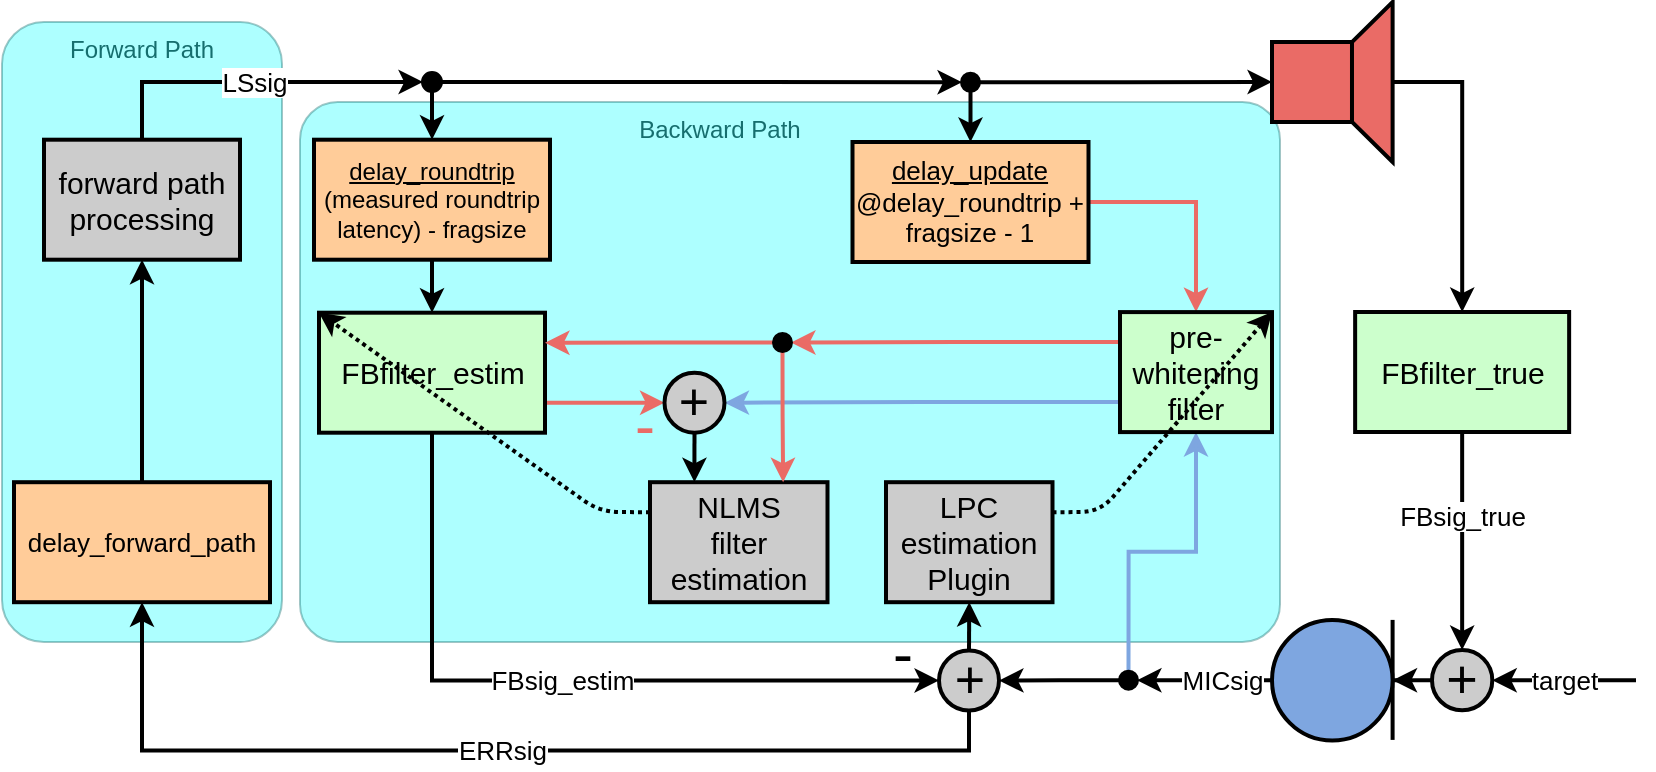 <mxfile version="15.8.8" type="device"><diagram id="sq1mpCia1lInZMhG8MAv" name="Page-1"><mxGraphModel dx="1422" dy="-125" grid="1" gridSize="10" guides="1" tooltips="1" connect="1" arrows="1" fold="1" page="1" pageScale="1" pageWidth="827" pageHeight="400" background="none" math="0" shadow="0"><root><mxCell id="0"/><mxCell id="1" parent="0"/><mxCell id="KjUUBxty3ggBGp746oZb-2" value="Forward Path" style="rounded=1;whiteSpace=wrap;html=1;shadow=0;glass=0;sketch=0;fontColor=#166E6E;strokeColor=#166E6E;fillColor=#33FFFF;gradientColor=none;gradientDirection=radial;opacity=40;verticalAlign=top;align=center;" parent="1" vertex="1"><mxGeometry x="1" y="820" width="140" height="310" as="geometry"/></mxCell><mxCell id="KjUUBxty3ggBGp746oZb-1" value="Backward Path&amp;nbsp; &amp;nbsp; &amp;nbsp; &amp;nbsp; &amp;nbsp; &amp;nbsp; &amp;nbsp; &amp;nbsp; &amp;nbsp; &amp;nbsp; &amp;nbsp;" style="rounded=1;whiteSpace=wrap;html=1;shadow=0;glass=0;sketch=0;fontColor=#166E6E;strokeColor=#166E6E;fillColor=#33FFFF;gradientColor=none;gradientDirection=radial;opacity=40;arcSize=7;verticalAlign=top;" parent="1" vertex="1"><mxGeometry x="150" y="860" width="490" height="270" as="geometry"/></mxCell><mxCell id="qiVgmrHx74W-ODfdZWQc-80" value="" style="group;" parent="1" vertex="1" connectable="0"><mxGeometry x="636" y="810.005" width="60.305" height="80" as="geometry"/></mxCell><mxCell id="qiVgmrHx74W-ODfdZWQc-81" value="" style="rounded=0;whiteSpace=wrap;html=1;strokeWidth=2;fillColor=#EA6B66;" parent="qiVgmrHx74W-ODfdZWQc-80" vertex="1"><mxGeometry y="19.995" width="40" height="40" as="geometry"/></mxCell><mxCell id="qiVgmrHx74W-ODfdZWQc-82" value="" style="shape=trapezoid;perimeter=trapezoidPerimeter;whiteSpace=wrap;html=1;fixedSize=1;rotation=-90;strokeWidth=2;fillColor=#EA6B66;" parent="qiVgmrHx74W-ODfdZWQc-80" vertex="1"><mxGeometry x="10.15" y="29.845" width="80" height="20.31" as="geometry"/></mxCell><mxCell id="qiVgmrHx74W-ODfdZWQc-83" value="" style="group" parent="1" vertex="1" connectable="0"><mxGeometry x="636" y="1118.95" width="60.3" height="60.3" as="geometry"/></mxCell><mxCell id="qiVgmrHx74W-ODfdZWQc-84" value="" style="endArrow=none;html=1;strokeWidth=2;" parent="qiVgmrHx74W-ODfdZWQc-83" edge="1"><mxGeometry width="50" height="50" relative="1" as="geometry"><mxPoint x="60.3" y="60" as="sourcePoint"/><mxPoint x="60.3" as="targetPoint"/></mxGeometry></mxCell><mxCell id="qiVgmrHx74W-ODfdZWQc-85" value="" style="ellipse;whiteSpace=wrap;html=1;aspect=fixed;strokeWidth=2;fillColor=#7EA6E0;" parent="qiVgmrHx74W-ODfdZWQc-83" vertex="1"><mxGeometry width="60.3" height="60.3" as="geometry"/></mxCell><mxCell id="qiVgmrHx74W-ODfdZWQc-86" value="" style="edgeStyle=orthogonalEdgeStyle;rounded=0;orthogonalLoop=1;jettySize=auto;html=1;entryX=1;entryY=0.5;entryDx=0;entryDy=0;strokeWidth=2;" parent="1" source="qiVgmrHx74W-ODfdZWQc-88" target="qiVgmrHx74W-ODfdZWQc-85" edge="1"><mxGeometry x="-0.455" relative="1" as="geometry"><mxPoint as="offset"/></mxGeometry></mxCell><mxCell id="qiVgmrHx74W-ODfdZWQc-87" value="&lt;font style=&quot;font-size: 13px&quot;&gt;target&lt;/font&gt;" style="edgeStyle=orthogonalEdgeStyle;rounded=0;orthogonalLoop=1;jettySize=auto;html=1;strokeWidth=2;startArrow=classic;startFill=1;endArrow=none;endFill=0;" parent="1" source="qiVgmrHx74W-ODfdZWQc-88" edge="1"><mxGeometry relative="1" as="geometry"><mxPoint x="818" y="1149" as="targetPoint"/><Array as="points"><mxPoint x="818" y="1149"/><mxPoint x="818" y="1149"/></Array></mxGeometry></mxCell><mxCell id="qiVgmrHx74W-ODfdZWQc-88" value="&lt;font style=&quot;font-size: 27px&quot;&gt;+&lt;/font&gt;" style="ellipse;whiteSpace=wrap;html=1;aspect=fixed;strokeWidth=2;fillColor=#CCCCCC;" parent="1" vertex="1"><mxGeometry x="716" y="1134.02" width="30.15" height="30.15" as="geometry"/></mxCell><mxCell id="qiVgmrHx74W-ODfdZWQc-89" style="edgeStyle=orthogonalEdgeStyle;rounded=0;orthogonalLoop=1;jettySize=auto;html=1;startArrow=none;startFill=0;endArrow=classic;endFill=1;strokeWidth=2;" parent="1" source="qiVgmrHx74W-ODfdZWQc-90" target="qiVgmrHx74W-ODfdZWQc-88" edge="1"><mxGeometry relative="1" as="geometry"/></mxCell><mxCell id="BnSStKqH2eWo8tIQF2qH-1" value="FBsig_true" style="edgeLabel;html=1;align=center;verticalAlign=middle;resizable=0;points=[];fontSize=13;" vertex="1" connectable="0" parent="qiVgmrHx74W-ODfdZWQc-89"><mxGeometry x="-0.227" relative="1" as="geometry"><mxPoint as="offset"/></mxGeometry></mxCell><mxCell id="qiVgmrHx74W-ODfdZWQc-90" value="&lt;span style=&quot;font-size: 15px&quot;&gt;FBfilter_true&lt;/span&gt;" style="rounded=0;whiteSpace=wrap;html=1;strokeColor=#000000;strokeWidth=2;fillColor=#CCFFCC;" parent="1" vertex="1"><mxGeometry x="677.57" y="965" width="107" height="60" as="geometry"/></mxCell><mxCell id="qiVgmrHx74W-ODfdZWQc-91" style="edgeStyle=orthogonalEdgeStyle;rounded=0;orthogonalLoop=1;jettySize=auto;html=1;startArrow=none;startFill=0;endArrow=classic;endFill=1;strokeWidth=2;exitX=0.5;exitY=1;exitDx=0;exitDy=0;" parent="1" source="qiVgmrHx74W-ODfdZWQc-82" target="qiVgmrHx74W-ODfdZWQc-90" edge="1"><mxGeometry relative="1" as="geometry"/></mxCell><mxCell id="qiVgmrHx74W-ODfdZWQc-92" value="&lt;font style=&quot;font-size: 13px&quot;&gt;ERRsig&lt;/font&gt;" style="edgeStyle=orthogonalEdgeStyle;rounded=0;orthogonalLoop=1;jettySize=auto;html=1;exitX=0.5;exitY=1;exitDx=0;exitDy=0;entryX=0.5;entryY=1;entryDx=0;entryDy=0;startArrow=none;startFill=0;endArrow=classic;endFill=1;strokeWidth=2;" parent="1" source="qiVgmrHx74W-ODfdZWQc-94" target="qiVgmrHx74W-ODfdZWQc-96" edge="1"><mxGeometry relative="1" as="geometry"/></mxCell><mxCell id="qiVgmrHx74W-ODfdZWQc-93" style="edgeStyle=orthogonalEdgeStyle;rounded=0;orthogonalLoop=1;jettySize=auto;html=1;exitX=0.5;exitY=0;exitDx=0;exitDy=0;entryX=0.5;entryY=1;entryDx=0;entryDy=0;startArrow=none;startFill=0;endArrow=classic;endFill=1;strokeWidth=2;" parent="1" source="qiVgmrHx74W-ODfdZWQc-94" target="qiVgmrHx74W-ODfdZWQc-123" edge="1"><mxGeometry relative="1" as="geometry"><Array as="points"/></mxGeometry></mxCell><mxCell id="qiVgmrHx74W-ODfdZWQc-94" value="&lt;font style=&quot;font-size: 26px&quot;&gt;+&lt;/font&gt;" style="ellipse;whiteSpace=wrap;html=1;aspect=fixed;strokeColor=#000000;strokeWidth=2;fillColor=#CCCCCC;" parent="1" vertex="1"><mxGeometry x="469.5" y="1134.27" width="30" height="30" as="geometry"/></mxCell><mxCell id="qiVgmrHx74W-ODfdZWQc-95" style="edgeStyle=orthogonalEdgeStyle;rounded=0;orthogonalLoop=1;jettySize=auto;html=1;entryX=0.5;entryY=1;entryDx=0;entryDy=0;startArrow=none;startFill=0;endArrow=classic;endFill=1;strokeWidth=2;" parent="1" source="qiVgmrHx74W-ODfdZWQc-96" target="qiVgmrHx74W-ODfdZWQc-98" edge="1"><mxGeometry relative="1" as="geometry"/></mxCell><mxCell id="qiVgmrHx74W-ODfdZWQc-96" value="&lt;font style=&quot;font-size: 13px&quot;&gt;delay_forward_path&lt;/font&gt;" style="rounded=0;whiteSpace=wrap;html=1;strokeColor=#000000;strokeWidth=2;fillColor=#FFCC99;" parent="1" vertex="1"><mxGeometry x="7" y="1050.1" width="128" height="60" as="geometry"/></mxCell><mxCell id="qiVgmrHx74W-ODfdZWQc-97" value="&lt;font style=&quot;font-size: 13px&quot;&gt;LSsig&lt;/font&gt;" style="edgeStyle=orthogonalEdgeStyle;rounded=0;orthogonalLoop=1;jettySize=auto;html=1;exitX=0.5;exitY=0;exitDx=0;exitDy=0;entryX=0;entryY=0.5;entryDx=0;entryDy=0;startArrow=none;startFill=0;endArrow=classic;endFill=1;strokeWidth=2;" parent="1" source="qiVgmrHx74W-ODfdZWQc-98" target="qiVgmrHx74W-ODfdZWQc-112" edge="1"><mxGeometry relative="1" as="geometry"><Array as="points"><mxPoint x="71" y="850"/></Array></mxGeometry></mxCell><mxCell id="qiVgmrHx74W-ODfdZWQc-98" value="&lt;font style=&quot;font-size: 15px&quot;&gt;forward path&lt;br&gt;processing&lt;/font&gt;" style="rounded=0;whiteSpace=wrap;html=1;strokeColor=#000000;strokeWidth=2;fillColor=#CCCCCC;" parent="1" vertex="1"><mxGeometry x="22" y="878.85" width="98" height="60" as="geometry"/></mxCell><mxCell id="qiVgmrHx74W-ODfdZWQc-99" style="edgeStyle=orthogonalEdgeStyle;rounded=0;orthogonalLoop=1;jettySize=auto;html=1;exitX=1;exitY=0.5;exitDx=0;exitDy=0;entryX=0.5;entryY=0;entryDx=0;entryDy=0;startArrow=none;startFill=0;endArrow=classic;endFill=1;strokeColor=#EA6B66;strokeWidth=2;" parent="1" source="qiVgmrHx74W-ODfdZWQc-100" target="qiVgmrHx74W-ODfdZWQc-126" edge="1"><mxGeometry relative="1" as="geometry"/></mxCell><mxCell id="qiVgmrHx74W-ODfdZWQc-100" value="&lt;font style=&quot;font-size: 13px&quot;&gt;&lt;u&gt;delay_update&lt;br&gt;&lt;/u&gt;@delay_roundtrip + fragsize - 1&lt;br&gt;&lt;/font&gt;" style="rounded=0;whiteSpace=wrap;html=1;strokeColor=#000000;strokeWidth=2;fillColor=#FFCC99;" parent="1" vertex="1"><mxGeometry x="426.25" y="880" width="118" height="60" as="geometry"/></mxCell><mxCell id="qiVgmrHx74W-ODfdZWQc-101" value="&lt;font style=&quot;font-size: 15px&quot;&gt;NLMS &lt;br&gt;filter estimation&lt;/font&gt;" style="rounded=0;whiteSpace=wrap;html=1;strokeColor=#000000;strokeWidth=2;fillColor=#CCCCCC;" parent="1" vertex="1"><mxGeometry x="325" y="1050.1" width="88.75" height="60" as="geometry"/></mxCell><mxCell id="qiVgmrHx74W-ODfdZWQc-102" style="edgeStyle=orthogonalEdgeStyle;rounded=0;orthogonalLoop=1;jettySize=auto;html=1;entryX=0.5;entryY=0;entryDx=0;entryDy=0;startArrow=none;startFill=0;endArrow=classic;endFill=1;strokeWidth=2;" parent="1" source="qiVgmrHx74W-ODfdZWQc-103" target="qiVgmrHx74W-ODfdZWQc-109" edge="1"><mxGeometry relative="1" as="geometry"/></mxCell><mxCell id="qiVgmrHx74W-ODfdZWQc-103" value="&lt;u&gt;delay_roundtrip&lt;/u&gt;&lt;br&gt;(measured roundtrip latency) - fragsize" style="rounded=0;whiteSpace=wrap;html=1;strokeColor=#000000;strokeWidth=2;fillColor=#FFCC99;" parent="1" vertex="1"><mxGeometry x="157" y="878.85" width="118" height="60" as="geometry"/></mxCell><mxCell id="qiVgmrHx74W-ODfdZWQc-104" value="&lt;font style=&quot;font-size: 13px&quot;&gt;FBsig_estim&lt;/font&gt;" style="edgeStyle=orthogonalEdgeStyle;rounded=0;orthogonalLoop=1;jettySize=auto;html=1;entryX=0;entryY=0.5;entryDx=0;entryDy=0;startArrow=none;startFill=0;endArrow=classic;endFill=1;strokeWidth=2;exitX=0.5;exitY=1;exitDx=0;exitDy=0;" parent="1" source="qiVgmrHx74W-ODfdZWQc-109" target="qiVgmrHx74W-ODfdZWQc-94" edge="1"><mxGeometry relative="1" as="geometry"/></mxCell><mxCell id="qiVgmrHx74W-ODfdZWQc-105" value="&lt;font style=&quot;font-size: 30px&quot;&gt;-&lt;/font&gt;" style="edgeLabel;html=1;align=center;verticalAlign=middle;resizable=0;points=[];labelBackgroundColor=none;" parent="qiVgmrHx74W-ODfdZWQc-104" vertex="1" connectable="0"><mxGeometry x="0.928" y="2" relative="1" as="geometry"><mxPoint x="-5" y="-13" as="offset"/></mxGeometry></mxCell><mxCell id="qiVgmrHx74W-ODfdZWQc-106" style="edgeStyle=orthogonalEdgeStyle;rounded=0;orthogonalLoop=1;jettySize=auto;html=1;exitX=1;exitY=0.75;exitDx=0;exitDy=0;entryX=0;entryY=0.5;entryDx=0;entryDy=0;startArrow=none;startFill=0;endArrow=classic;endFill=1;strokeWidth=2;strokeColor=#EA6B66;" parent="1" source="qiVgmrHx74W-ODfdZWQc-109" target="qiVgmrHx74W-ODfdZWQc-132" edge="1"><mxGeometry relative="1" as="geometry"><mxPoint x="382.0" y="1025.35" as="targetPoint"/></mxGeometry></mxCell><mxCell id="qiVgmrHx74W-ODfdZWQc-107" value="&lt;span style=&quot;color: rgba(0 , 0 , 0 , 0) ; font-family: monospace ; font-size: 0px ; background-color: rgb(248 , 249 , 250)&quot;&gt;%3CmxGraphModel%3E%3Croot%3E%3CmxCell%20id%3D%220%22%2F%3E%3CmxCell%20id%3D%221%22%20parent%3D%220%22%2F%3E%3CmxCell%20id%3D%222%22%20value%3D%22%26lt%3Bfont%20style%3D%26quot%3Bfont-size%3A%2026px%26quot%3B%26gt%3B%2B%26lt%3B%2Ffont%26gt%3B%22%20style%3D%22ellipse%3BwhiteSpace%3Dwrap%3Bhtml%3D1%3Baspect%3Dfixed%3BstrokeColor%3D%23000000%3BstrokeWidth%3D2%3BfillColor%3D%23CCCCCC%3B%22%20vertex%3D%221%22%20parent%3D%221%22%3E%3CmxGeometry%20x%3D%22300%22%20y%3D%221134.02%22%20width%3D%2230%22%20height%3D%2230%22%20as%3D%22geometry%22%2F%3E%3C%2FmxCell%3E%3C%2Froot%3E%3C%2FmxGraphModel%3E-&lt;/span&gt;" style="edgeLabel;html=1;align=center;verticalAlign=middle;resizable=0;points=[];" parent="qiVgmrHx74W-ODfdZWQc-106" vertex="1" connectable="0"><mxGeometry x="0.887" y="1" relative="1" as="geometry"><mxPoint as="offset"/></mxGeometry></mxCell><mxCell id="qiVgmrHx74W-ODfdZWQc-108" value="&lt;font style=&quot;font-size: 30px&quot; color=&quot;#ea6b66&quot;&gt;-&lt;/font&gt;" style="edgeLabel;html=1;align=center;verticalAlign=middle;resizable=0;points=[];labelBackgroundColor=none;" parent="qiVgmrHx74W-ODfdZWQc-106" vertex="1" connectable="0"><mxGeometry x="0.917" y="-1" relative="1" as="geometry"><mxPoint x="-8" y="9" as="offset"/></mxGeometry></mxCell><mxCell id="qiVgmrHx74W-ODfdZWQc-109" value="&lt;font style=&quot;font-size: 15px&quot;&gt;FBfilter_estim&lt;/font&gt;" style="rounded=0;whiteSpace=wrap;html=1;strokeColor=#000000;strokeWidth=2;fillColor=#CCFFCC;" parent="1" vertex="1"><mxGeometry x="159.5" y="965.35" width="113" height="60" as="geometry"/></mxCell><mxCell id="qiVgmrHx74W-ODfdZWQc-110" style="edgeStyle=orthogonalEdgeStyle;rounded=0;orthogonalLoop=1;jettySize=auto;html=1;exitX=0.5;exitY=1;exitDx=0;exitDy=0;entryX=0.5;entryY=0;entryDx=0;entryDy=0;startArrow=none;startFill=0;endArrow=classic;endFill=1;strokeWidth=2;" parent="1" source="qiVgmrHx74W-ODfdZWQc-112" target="qiVgmrHx74W-ODfdZWQc-103" edge="1"><mxGeometry relative="1" as="geometry"/></mxCell><mxCell id="qiVgmrHx74W-ODfdZWQc-111" style="edgeStyle=orthogonalEdgeStyle;rounded=0;orthogonalLoop=1;jettySize=auto;html=1;exitX=1;exitY=0.5;exitDx=0;exitDy=0;entryX=0;entryY=0.5;entryDx=0;entryDy=0;startArrow=none;startFill=0;endArrow=classic;endFill=1;strokeWidth=2;" parent="1" source="qiVgmrHx74W-ODfdZWQc-112" target="qiVgmrHx74W-ODfdZWQc-115" edge="1"><mxGeometry relative="1" as="geometry"/></mxCell><mxCell id="qiVgmrHx74W-ODfdZWQc-112" value="" style="ellipse;whiteSpace=wrap;html=1;aspect=fixed;labelBackgroundColor=none;strokeColor=#000000;strokeWidth=2;fillColor=#000000;" parent="1" vertex="1"><mxGeometry x="211.5" y="845.51" width="9" height="9" as="geometry"/></mxCell><mxCell id="qiVgmrHx74W-ODfdZWQc-113" style="edgeStyle=orthogonalEdgeStyle;rounded=0;orthogonalLoop=1;jettySize=auto;html=1;exitX=0.5;exitY=1;exitDx=0;exitDy=0;entryX=0.5;entryY=0;entryDx=0;entryDy=0;startArrow=none;startFill=0;endArrow=classic;endFill=1;strokeWidth=2;" parent="1" source="qiVgmrHx74W-ODfdZWQc-115" target="qiVgmrHx74W-ODfdZWQc-100" edge="1"><mxGeometry relative="1" as="geometry"/></mxCell><mxCell id="qiVgmrHx74W-ODfdZWQc-114" value="" style="edgeStyle=orthogonalEdgeStyle;rounded=0;orthogonalLoop=1;jettySize=auto;html=1;exitX=1;exitY=0.5;exitDx=0;exitDy=0;entryX=0;entryY=0.5;entryDx=0;entryDy=0;startArrow=none;startFill=0;endArrow=classic;endFill=1;strokeWidth=2;" parent="1" source="qiVgmrHx74W-ODfdZWQc-115" target="qiVgmrHx74W-ODfdZWQc-81" edge="1"><mxGeometry x="-0.174" y="-10" relative="1" as="geometry"><mxPoint as="offset"/></mxGeometry></mxCell><mxCell id="qiVgmrHx74W-ODfdZWQc-115" value="" style="ellipse;whiteSpace=wrap;html=1;aspect=fixed;labelBackgroundColor=none;strokeColor=#000000;strokeWidth=2;fillColor=#000000;" parent="1" vertex="1"><mxGeometry x="481" y="845.86" width="8.5" height="8.5" as="geometry"/></mxCell><mxCell id="qiVgmrHx74W-ODfdZWQc-116" style="edgeStyle=orthogonalEdgeStyle;rounded=0;orthogonalLoop=1;jettySize=auto;html=1;exitX=0.5;exitY=1;exitDx=0;exitDy=0;startArrow=none;startFill=0;endArrow=classic;endFill=1;strokeWidth=2;" parent="1" source="qiVgmrHx74W-ODfdZWQc-112" target="qiVgmrHx74W-ODfdZWQc-112" edge="1"><mxGeometry relative="1" as="geometry"/></mxCell><mxCell id="qiVgmrHx74W-ODfdZWQc-117" value="" style="endArrow=classic;html=1;strokeWidth=2;entryX=0;entryY=0;entryDx=0;entryDy=0;exitX=0;exitY=0.25;exitDx=0;exitDy=0;dashed=1;dashPattern=1 1;" parent="1" source="qiVgmrHx74W-ODfdZWQc-101" target="qiVgmrHx74W-ODfdZWQc-109" edge="1"><mxGeometry width="50" height="50" relative="1" as="geometry"><mxPoint x="272" y="1060.45" as="sourcePoint"/><mxPoint x="322" y="1010.45" as="targetPoint"/><Array as="points"><mxPoint x="300" y="1065"/></Array></mxGeometry></mxCell><mxCell id="qiVgmrHx74W-ODfdZWQc-118" style="edgeStyle=orthogonalEdgeStyle;rounded=0;orthogonalLoop=1;jettySize=auto;html=1;exitX=0;exitY=0.5;exitDx=0;exitDy=0;entryX=1;entryY=0.5;entryDx=0;entryDy=0;startArrow=none;startFill=0;endArrow=classic;endFill=1;strokeWidth=2;" parent="1" source="qiVgmrHx74W-ODfdZWQc-120" target="qiVgmrHx74W-ODfdZWQc-94" edge="1"><mxGeometry relative="1" as="geometry"/></mxCell><mxCell id="qiVgmrHx74W-ODfdZWQc-119" style="edgeStyle=orthogonalEdgeStyle;rounded=0;orthogonalLoop=1;jettySize=auto;html=1;entryX=0.5;entryY=1;entryDx=0;entryDy=0;startArrow=none;startFill=0;endArrow=classic;endFill=1;strokeWidth=2;strokeColor=#7EA6E0;exitX=0.5;exitY=0;exitDx=0;exitDy=0;" parent="1" source="qiVgmrHx74W-ODfdZWQc-120" target="qiVgmrHx74W-ODfdZWQc-126" edge="1"><mxGeometry relative="1" as="geometry"><mxPoint x="569.25" y="1095.05" as="targetPoint"/><mxPoint x="577" y="1145" as="sourcePoint"/></mxGeometry></mxCell><mxCell id="qiVgmrHx74W-ODfdZWQc-120" value="" style="ellipse;whiteSpace=wrap;html=1;aspect=fixed;labelBackgroundColor=none;strokeColor=#000000;strokeWidth=2;fillColor=#000000;" parent="1" vertex="1"><mxGeometry x="560" y="1144.85" width="8.5" height="8.5" as="geometry"/></mxCell><mxCell id="qiVgmrHx74W-ODfdZWQc-121" value="&lt;span style=&quot;color: rgba(0 , 0 , 0 , 0) ; font-family: monospace ; font-size: 0px ; background-color: rgb(248 , 249 , 250)&quot;&gt;MIMIgfasdjkl&lt;/span&gt;" style="edgeStyle=orthogonalEdgeStyle;rounded=0;orthogonalLoop=1;jettySize=auto;html=1;exitX=0;exitY=0.5;exitDx=0;exitDy=0;entryX=1;entryY=0.5;entryDx=0;entryDy=0;startArrow=none;startFill=0;endArrow=classic;endFill=1;strokeWidth=2;" parent="1" source="qiVgmrHx74W-ODfdZWQc-85" target="qiVgmrHx74W-ODfdZWQc-120" edge="1"><mxGeometry relative="1" as="geometry"/></mxCell><mxCell id="qiVgmrHx74W-ODfdZWQc-122" value="&lt;font style=&quot;font-size: 13px&quot;&gt;MICsig&lt;/font&gt;" style="edgeLabel;html=1;align=center;verticalAlign=middle;resizable=0;points=[];" parent="qiVgmrHx74W-ODfdZWQc-121" vertex="1" connectable="0"><mxGeometry x="-0.353" y="-1" relative="1" as="geometry"><mxPoint x="-3" y="1" as="offset"/></mxGeometry></mxCell><mxCell id="qiVgmrHx74W-ODfdZWQc-123" value="&lt;font style=&quot;font-size: 15px&quot;&gt;LPC estimation&lt;br&gt;Plugin&lt;br&gt;&lt;/font&gt;" style="rounded=0;whiteSpace=wrap;html=1;labelBackgroundColor=none;strokeColor=#000000;strokeWidth=2;fillColor=#CCCCCC;" parent="1" vertex="1"><mxGeometry x="443" y="1050.1" width="83.25" height="60" as="geometry"/></mxCell><mxCell id="qiVgmrHx74W-ODfdZWQc-124" style="edgeStyle=orthogonalEdgeStyle;rounded=0;orthogonalLoop=1;jettySize=auto;html=1;exitX=0;exitY=0.75;exitDx=0;exitDy=0;entryX=1;entryY=0.5;entryDx=0;entryDy=0;startArrow=none;startFill=0;endArrow=classic;endFill=1;strokeWidth=2;strokeColor=#7EA6E0;" parent="1" source="qiVgmrHx74W-ODfdZWQc-126" target="qiVgmrHx74W-ODfdZWQc-132" edge="1"><mxGeometry relative="1" as="geometry"><mxPoint x="458.25" y="1010.05" as="sourcePoint"/><mxPoint x="224.0" y="1025.05" as="targetPoint"/></mxGeometry></mxCell><mxCell id="qiVgmrHx74W-ODfdZWQc-125" style="edgeStyle=orthogonalEdgeStyle;rounded=0;orthogonalLoop=1;jettySize=auto;html=1;exitX=0;exitY=0.25;exitDx=0;exitDy=0;entryX=1;entryY=0.5;entryDx=0;entryDy=0;startArrow=none;startFill=0;endArrow=classic;endFill=1;strokeWidth=2;strokeColor=#EA6B66;" parent="1" source="qiVgmrHx74W-ODfdZWQc-126" target="qiVgmrHx74W-ODfdZWQc-129" edge="1"><mxGeometry relative="1" as="geometry"><mxPoint x="458.25" y="980.05" as="sourcePoint"/></mxGeometry></mxCell><mxCell id="qiVgmrHx74W-ODfdZWQc-126" value="&lt;font style=&quot;font-size: 15px&quot;&gt;pre-whitening&lt;br&gt;filter&lt;/font&gt;" style="rounded=0;whiteSpace=wrap;html=1;labelBackgroundColor=none;strokeColor=#000000;strokeWidth=2;fillColor=#CCFFCC;" parent="1" vertex="1"><mxGeometry x="560" y="965.05" width="76" height="60" as="geometry"/></mxCell><mxCell id="qiVgmrHx74W-ODfdZWQc-127" style="edgeStyle=orthogonalEdgeStyle;rounded=0;orthogonalLoop=1;jettySize=auto;html=1;exitX=0.5;exitY=1;exitDx=0;exitDy=0;startArrow=none;startFill=0;endArrow=classic;endFill=1;strokeColor=#EA6B66;strokeWidth=2;entryX=0.75;entryY=0;entryDx=0;entryDy=0;" parent="1" source="qiVgmrHx74W-ODfdZWQc-129" target="qiVgmrHx74W-ODfdZWQc-101" edge="1"><mxGeometry relative="1" as="geometry"/></mxCell><mxCell id="qiVgmrHx74W-ODfdZWQc-128" style="edgeStyle=orthogonalEdgeStyle;rounded=0;orthogonalLoop=1;jettySize=auto;html=1;exitX=0;exitY=0.5;exitDx=0;exitDy=0;entryX=1;entryY=0.25;entryDx=0;entryDy=0;startArrow=none;startFill=0;endArrow=classic;endFill=1;strokeColor=#EA6B66;strokeWidth=2;" parent="1" source="qiVgmrHx74W-ODfdZWQc-129" target="qiVgmrHx74W-ODfdZWQc-109" edge="1"><mxGeometry relative="1" as="geometry"/></mxCell><mxCell id="qiVgmrHx74W-ODfdZWQc-129" value="" style="ellipse;whiteSpace=wrap;html=1;aspect=fixed;labelBackgroundColor=none;strokeColor=#000000;strokeWidth=2;fillColor=#000000;" parent="1" vertex="1"><mxGeometry x="387" y="976.0" width="8.5" height="8.5" as="geometry"/></mxCell><mxCell id="qiVgmrHx74W-ODfdZWQc-130" style="edgeStyle=orthogonalEdgeStyle;rounded=0;orthogonalLoop=1;jettySize=auto;html=1;exitX=0.5;exitY=1;exitDx=0;exitDy=0;entryX=0.25;entryY=0;entryDx=0;entryDy=0;startArrow=none;startFill=0;endArrow=classic;endFill=1;strokeWidth=2;" parent="1" source="qiVgmrHx74W-ODfdZWQc-132" target="qiVgmrHx74W-ODfdZWQc-101" edge="1"><mxGeometry relative="1" as="geometry"><mxPoint x="348" y="1010.35" as="sourcePoint"/></mxGeometry></mxCell><mxCell id="qiVgmrHx74W-ODfdZWQc-131" value="" style="endArrow=classic;html=1;strokeWidth=2;exitX=1;exitY=0.25;exitDx=0;exitDy=0;entryX=1;entryY=0;entryDx=0;entryDy=0;dashed=1;dashPattern=1 1;" parent="1" source="qiVgmrHx74W-ODfdZWQc-123" target="qiVgmrHx74W-ODfdZWQc-126" edge="1"><mxGeometry width="50" height="50" relative="1" as="geometry"><mxPoint x="395" y="1070.05" as="sourcePoint"/><mxPoint x="445" y="1020.05" as="targetPoint"/><Array as="points"><mxPoint x="550" y="1065"/></Array></mxGeometry></mxCell><mxCell id="qiVgmrHx74W-ODfdZWQc-132" value="&lt;font style=&quot;font-size: 26px&quot;&gt;+&lt;/font&gt;" style="ellipse;whiteSpace=wrap;html=1;aspect=fixed;strokeColor=#000000;strokeWidth=2;fillColor=#CCCCCC;" parent="1" vertex="1"><mxGeometry x="332.25" y="995.35" width="30" height="30" as="geometry"/></mxCell></root></mxGraphModel></diagram></mxfile>

